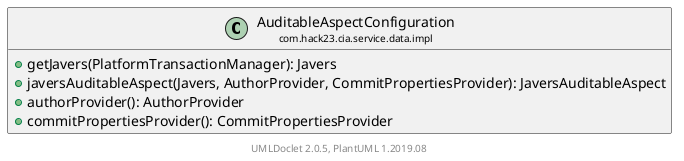 @startuml
    set namespaceSeparator none
    hide empty fields
    hide empty methods

    class "<size:14>AuditableAspectConfiguration\n<size:10>com.hack23.cia.service.data.impl" as com.hack23.cia.service.data.impl.AuditableAspectConfiguration [[AuditableAspectConfiguration.html]] {
        +getJavers(PlatformTransactionManager): Javers
        +javersAuditableAspect(Javers, AuthorProvider, CommitPropertiesProvider): JaversAuditableAspect
        +authorProvider(): AuthorProvider
        +commitPropertiesProvider(): CommitPropertiesProvider
    }

    center footer UMLDoclet 2.0.5, PlantUML 1.2019.08
@enduml
